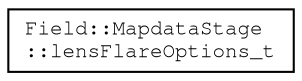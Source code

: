 digraph "Graphical Class Hierarchy"
{
 // LATEX_PDF_SIZE
  edge [fontname="FreeMono",fontsize="10",labelfontname="FreeMono",labelfontsize="10"];
  node [fontname="FreeMono",fontsize="10",shape=record];
  rankdir="LR";
  Node0 [label="Field::MapdataStage\l::lensFlareOptions_t",height=0.2,width=0.4,color="black", fillcolor="white", style="filled",URL="$struct_field_1_1_mapdata_stage.html#struct_field_1_1_mapdata_stage_1_1lens_flare_options__t",tooltip=" "];
}
